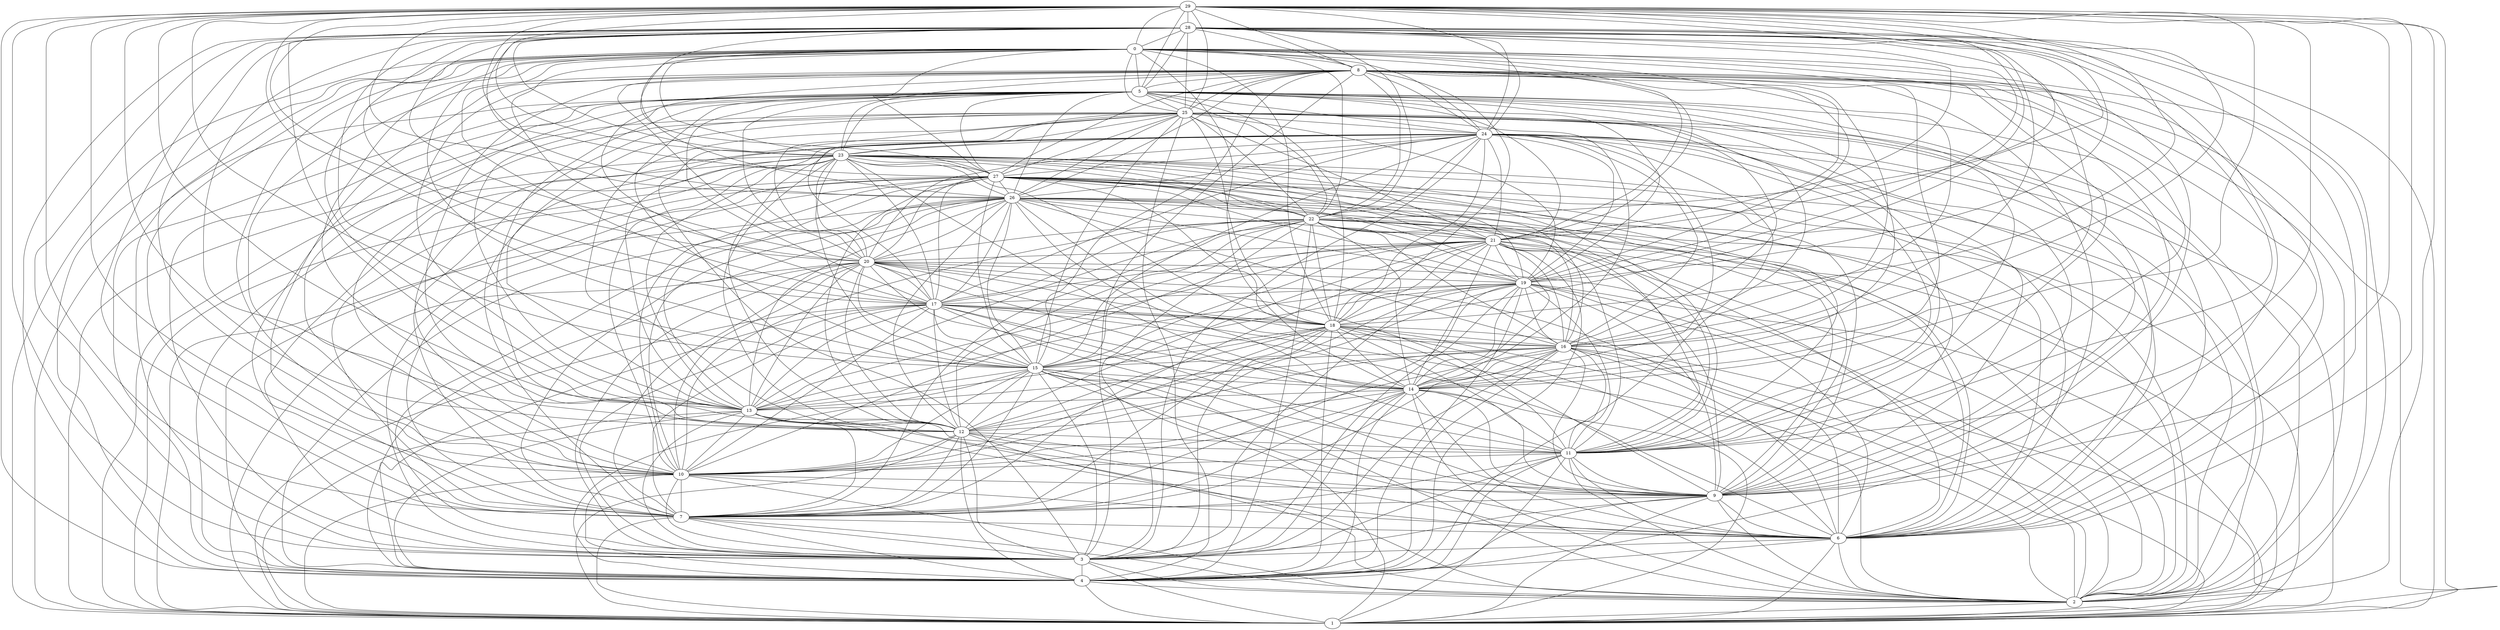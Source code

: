 graph G {
"0";
"1";
"2";
"3";
"4";
"5";
"6";
"7";
"8";
"9";
"10";
"11";
"12";
"13";
"14";
"15";
"16";
"17";
"18";
"19";
"20";
"21";
"22";
"23";
"24";
"25";
"26";
"27";
"28";
"29";
    "25" -- "20";
    "28" -- "6";
    "28" -- "21";
    "20" -- "17";
    "25" -- "7";
    "19" -- "18";
    "26" -- "23";
    "22" -- "11";
    "17" -- "0";
    "17" -- "12";
    "28" -- "1";
    "20" -- "13";
    "27" -- "2";
    "5" -- "4";
    "24" -- "5";
    "23" -- "6";
    "22" -- "7";
    "12" -- "8";
    "14" -- "10";
    "18" -- "8";
    "15" -- "11";
    "19" -- "9";
    "21" -- "1";
    "18" -- "2";
    "14" -- "0";
    "11" -- "3";
    "15" -- "1";
    "12" -- "4";
    "12" -- "2";
    "17" -- "3";
    "14" -- "6";
    "15" -- "7";
    "21" -- "20";
    "29" -- "16";
    "24" -- "17";
    "25" -- "8";
    "20" -- "9";
    "28" -- "24";
    "19" -- "14";
    "19" -- "10";
    "26" -- "11";
    "5" -- "0";
    "29" -- "12";
    "11" -- "4";
    "7" -- "2";
    "10" -- "5";
    "22" -- "3";
    "17" -- "4";
    "27" -- "19";
    "20" -- "5";
    "28" -- "20";
    "20" -- "16";
    "27" -- "6";
    "22" -- "18";
    "29" -- "9";
    "26" -- "14";
    "26" -- "10";
    "19" -- "15";
    "19" -- "11";
    "28" -- "0";
    "20" -- "12";
    "25" -- "1";
    "25" -- "13";
    "24" -- "4";
    "29" -- "5";
    "27" -- "20";
    "18" -- "6";
    "26" -- "21";
    "27" -- "7";
    "29" -- "14";
    "24" -- "15";
    "19" -- "0";
    "19" -- "12";
    "18" -- "1";
    "18" -- "13";
    "25" -- "2";
    "9" -- "0";
    "3" -- "4";
    "7" -- "4";
    "6" -- "5";
    "21" -- "6";
    "16" -- "7";
    "24" -- "16";
    "14" -- "8";
    "15" -- "9";
    "12" -- "10";
    "20" -- "8";
    "17" -- "9";
    "22" -- "10";
    "16" -- "2";
    "13" -- "3";
    "13" -- "1";
    "14" -- "4";
    "10" -- "2";
    "15" -- "5";
    "19" -- "3";
    "12" -- "6";
    "20" -- "4";
    "20" -- "19";
    "9" -- "7";
    "23" -- "20";
    "22" -- "21";
    "29" -- "18";
    "27" -- "8";
    "26" -- "9";
    "17" -- "14";
    "17" -- "10";
    "20" -- "15";
    "28" -- "11";
    "28" -- "26";
    "7" -- "0";
    "6" -- "1";
    "5" -- "2";
    "8" -- "5";
    "24" -- "3";
    "7" -- "6";
    "19" -- "4";
    "29" -- "19";
    "18" -- "5";
    "22" -- "16";
    "25" -- "6";
    "23" -- "17";
    "28" -- "7";
    "28" -- "22";
    "20" -- "18";
    "25" -- "23";
    "24" -- "14";
    "24" -- "10";
    "29" -- "15";
    "21" -- "11";
    "22" -- "12";
    "23" -- "13";
    "28" -- "2";
    "26" -- "4";
    "27" -- "5";
    "16" -- "6";
    "24" -- "21";
    "21" -- "7";
    "22" -- "23";
    "9" -- "8";
    "26" -- "15";
    "21" -- "0";
    "13" -- "12";
    "16" -- "1";
    "16" -- "13";
    "23" -- "2";
    "11" -- "0";
    "6" -- "3";
    "10" -- "1";
    "11" -- "6";
    "18" -- "7";
    "26" -- "16";
    "27" -- "17";
    "13" -- "9";
    "22" -- "8";
    "23" -- "9";
    "25" -- "24";
    "20" -- "10";
    "11" -- "25";
    "2" -- "0";
    "15" -- "3";
    "3" -- "1";
    "8" -- "4";
    "29" -- "28";
    "8" -- "2";
    "13" -- "5";
    "21" -- "3";
    "22" -- "4";
    "22" -- "19";
    "11" -- "7";
    "23" -- "5";
    "17" -- "16";
    "28" -- "17";
    "27" -- "22";
    "27" -- "18";
    "29" -- "8";
    "9" -- "24";
    "23" -- "14";
    "29" -- "25";
    "22" -- "15";
    "25" -- "0";
    "25" -- "12";
    "4" -- "1";
    "28" -- "13";
    "3" -- "2";
    "26" -- "3";
    "29" -- "4";
    "16" -- "5";
    "24" -- "20";
    "29" -- "21";
    "21" -- "17";
    "23" -- "27";
    "23" -- "11";
    "16" -- "0";
    "16" -- "12";
    "29" -- "1";
    "21" -- "13";
    "26" -- "2";
    "5" -- "25";
    "22" -- "6";
    "23" -- "7";
    "11" -- "8";
    "10" -- "9";
    "17" -- "8";
    "12" -- "11";
    "23" -- "0";
    "15" -- "12";
    "22" -- "1";
    "14" -- "13";
    "21" -- "2";
    "13" -- "0";
    "8" -- "3";
    "8" -- "1";
    "15" -- "2";
    "9" -- "6";
    "12" -- "7";
    "28" -- "16";
    "25" -- "17";
    "24" -- "8";
    "21" -- "9";
    "27" -- "24";
    "18" -- "14";
    "18" -- "10";
    "26" -- "25";
    "27" -- "11";
    "4" -- "0";
    "28" -- "12";
    "28" -- "27";
    "10" -- "4";
    "6" -- "2";
    "5" -- "11";
    "23" -- "3";
    "16" -- "4";
    "24" -- "19";
    "21" -- "5";
    "19" -- "16";
    "26" -- "6";
    "17" -- "18";
    "25" -- "22";
    "25" -- "18";
    "28" -- "23";
    "21" -- "14";
    "29" -- "10";
    "16" -- "15";
    "16" -- "11";
    "27" -- "0";
    "27" -- "12";
    "26" -- "1";
    "26" -- "13";
    "28" -- "3";
    "26" -- "20";
    "29" -- "6";
    "27" -- "21";
    "24" -- "7";
    "28" -- "14";
    "25" -- "15";
    "18" -- "0";
    "18" -- "12";
    "19" -- "1";
    "19" -- "13";
    "24" -- "2";
    "0" -- "8";
    "5" -- "3";
    "6" -- "4";
    "7" -- "5";
    "20" -- "6";
    "17" -- "7";
    "13" -- "8";
    "15" -- "10";
    "19" -- "8";
    "14" -- "11";
    "18" -- "9";
    "20" -- "1";
    "19" -- "2";
    "15" -- "0";
    "10" -- "3";
    "14" -- "1";
    "13" -- "4";
    "13" -- "2";
    "16" -- "3";
    "15" -- "6";
    "21" -- "19";
    "14" -- "7";
    "22" -- "20";
    "23" -- "21";
    "28" -- "18";
    "26" -- "8";
    "27" -- "9";
    "29" -- "24";
    "16" -- "14";
    "16" -- "10";
    "21" -- "15";
    "29" -- "11";
    "6" -- "0";
    "7" -- "1";
    "4" -- "2";
    "9" -- "5";
    "25" -- "3";
    "18" -- "4";
    "26" -- "19";
    "19" -- "5";
    "29" -- "20";
    "21" -- "16";
    "24" -- "6";
    "29" -- "7";
    "23" -- "18";
    "28" -- "9";
    "27" -- "14";
    "27" -- "10";
    "18" -- "15";
    "18" -- "11";
    "29" -- "0";
    "21" -- "12";
    "24" -- "1";
    "24" -- "13";
    "25" -- "4";
    "28" -- "5";
    "19" -- "6";
    "25" -- "21";
    "26" -- "7";
    "27" -- "15";
    "20" -- "0";
    "17" -- "1";
    "17" -- "13";
    "22" -- "2";
    "10" -- "0";
    "7" -- "3";
    "11" -- "1";
    "6" -- "10";
    "19" -- "7";
    "25" -- "16";
    "15" -- "8";
    "14" -- "9";
    "13" -- "10";
    "21" -- "8";
    "16" -- "9";
    "15" -- "14";
    "23" -- "10";
    "17" -- "2";
    "1" -- "0";
    "12" -- "3";
    "12" -- "1";
    "15" -- "4";
    "11" -- "2";
    "14" -- "5";
    "18" -- "3";
    "13" -- "6";
    "21" -- "4";
    "23" -- "19";
    "8" -- "7";
    "29" -- "17";
    "26" -- "22";
    "26" -- "18";
    "28" -- "8";
    "25" -- "9";
    "22" -- "14";
    "23" -- "15";
    "29" -- "26";
    "24" -- "0";
    "24" -- "12";
    "5" -- "1";
    "29" -- "13";
    "27" -- "3";
    "28" -- "4";
    "28" -- "19";
    "17" -- "5";
    "23" -- "16";
    "22" -- "17";
    "29" -- "22";
    "21" -- "18";
    "24" -- "23";
    "25" -- "14";
    "25" -- "10";
    "28" -- "15";
    "20" -- "11";
    "23" -- "12";
    "22" -- "13";
    "29" -- "2";
    "27" -- "4";
    "26" -- "5";
    "17" -- "6";
    "20" -- "7";
    "10" -- "8";
    "11" -- "9";
    "16" -- "8";
    "13" -- "11";
    "22" -- "0";
    "14" -- "12";
    "23" -- "1";
    "15" -- "13";
    "20" -- "2";
    "12" -- "0";
    "9" -- "3";
    "9" -- "1";
    "14" -- "2";
    "8" -- "6";
    "13" -- "7";
    "27" -- "16";
    "26" -- "17";
    "12" -- "9";
    "11" -- "10";
    "23" -- "8";
    "22" -- "9";
    "26" -- "24";
    "21" -- "10";
    "27" -- "25";
    "24" -- "11";
    "3" -- "0";
    "14" -- "3";
    "29" -- "27";
    "2" -- "1";
    "9" -- "4";
    "9" -- "2";
    "12" -- "5";
    "20" -- "3";
    "23" -- "4";
    "25" -- "19";
    "10" -- "7";
    "22" -- "5";
    "18" -- "16";
    "19" -- "17";
    "24" -- "22";
    "24" -- "18";
    "29" -- "23";
    "20" -- "14";
    "28" -- "10";
    "28" -- "25";
    "17" -- "15";
    "17" -- "11";
    "27" -- "26";
    "26" -- "0";
    "26" -- "12";
    "27" -- "1";
    "27" -- "13";
    "29" -- "3";
}
